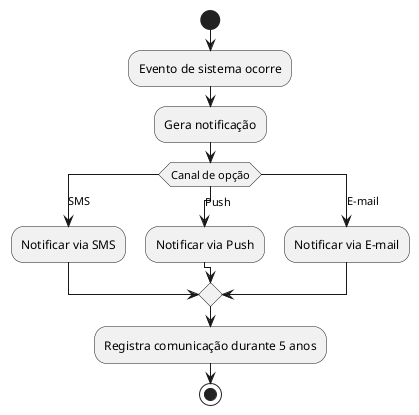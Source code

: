 @startuml case18
start
:Evento de sistema ocorre;
:Gera notificação;

switch (Canal de opção)
case (SMS)
    :Notificar via SMS;
case (Push)
    :Notificar via Push;
case (E-mail)
    :Notificar via E-mail;
endswitch

:Registra comunicação durante 5 anos;
stop
@enduml
